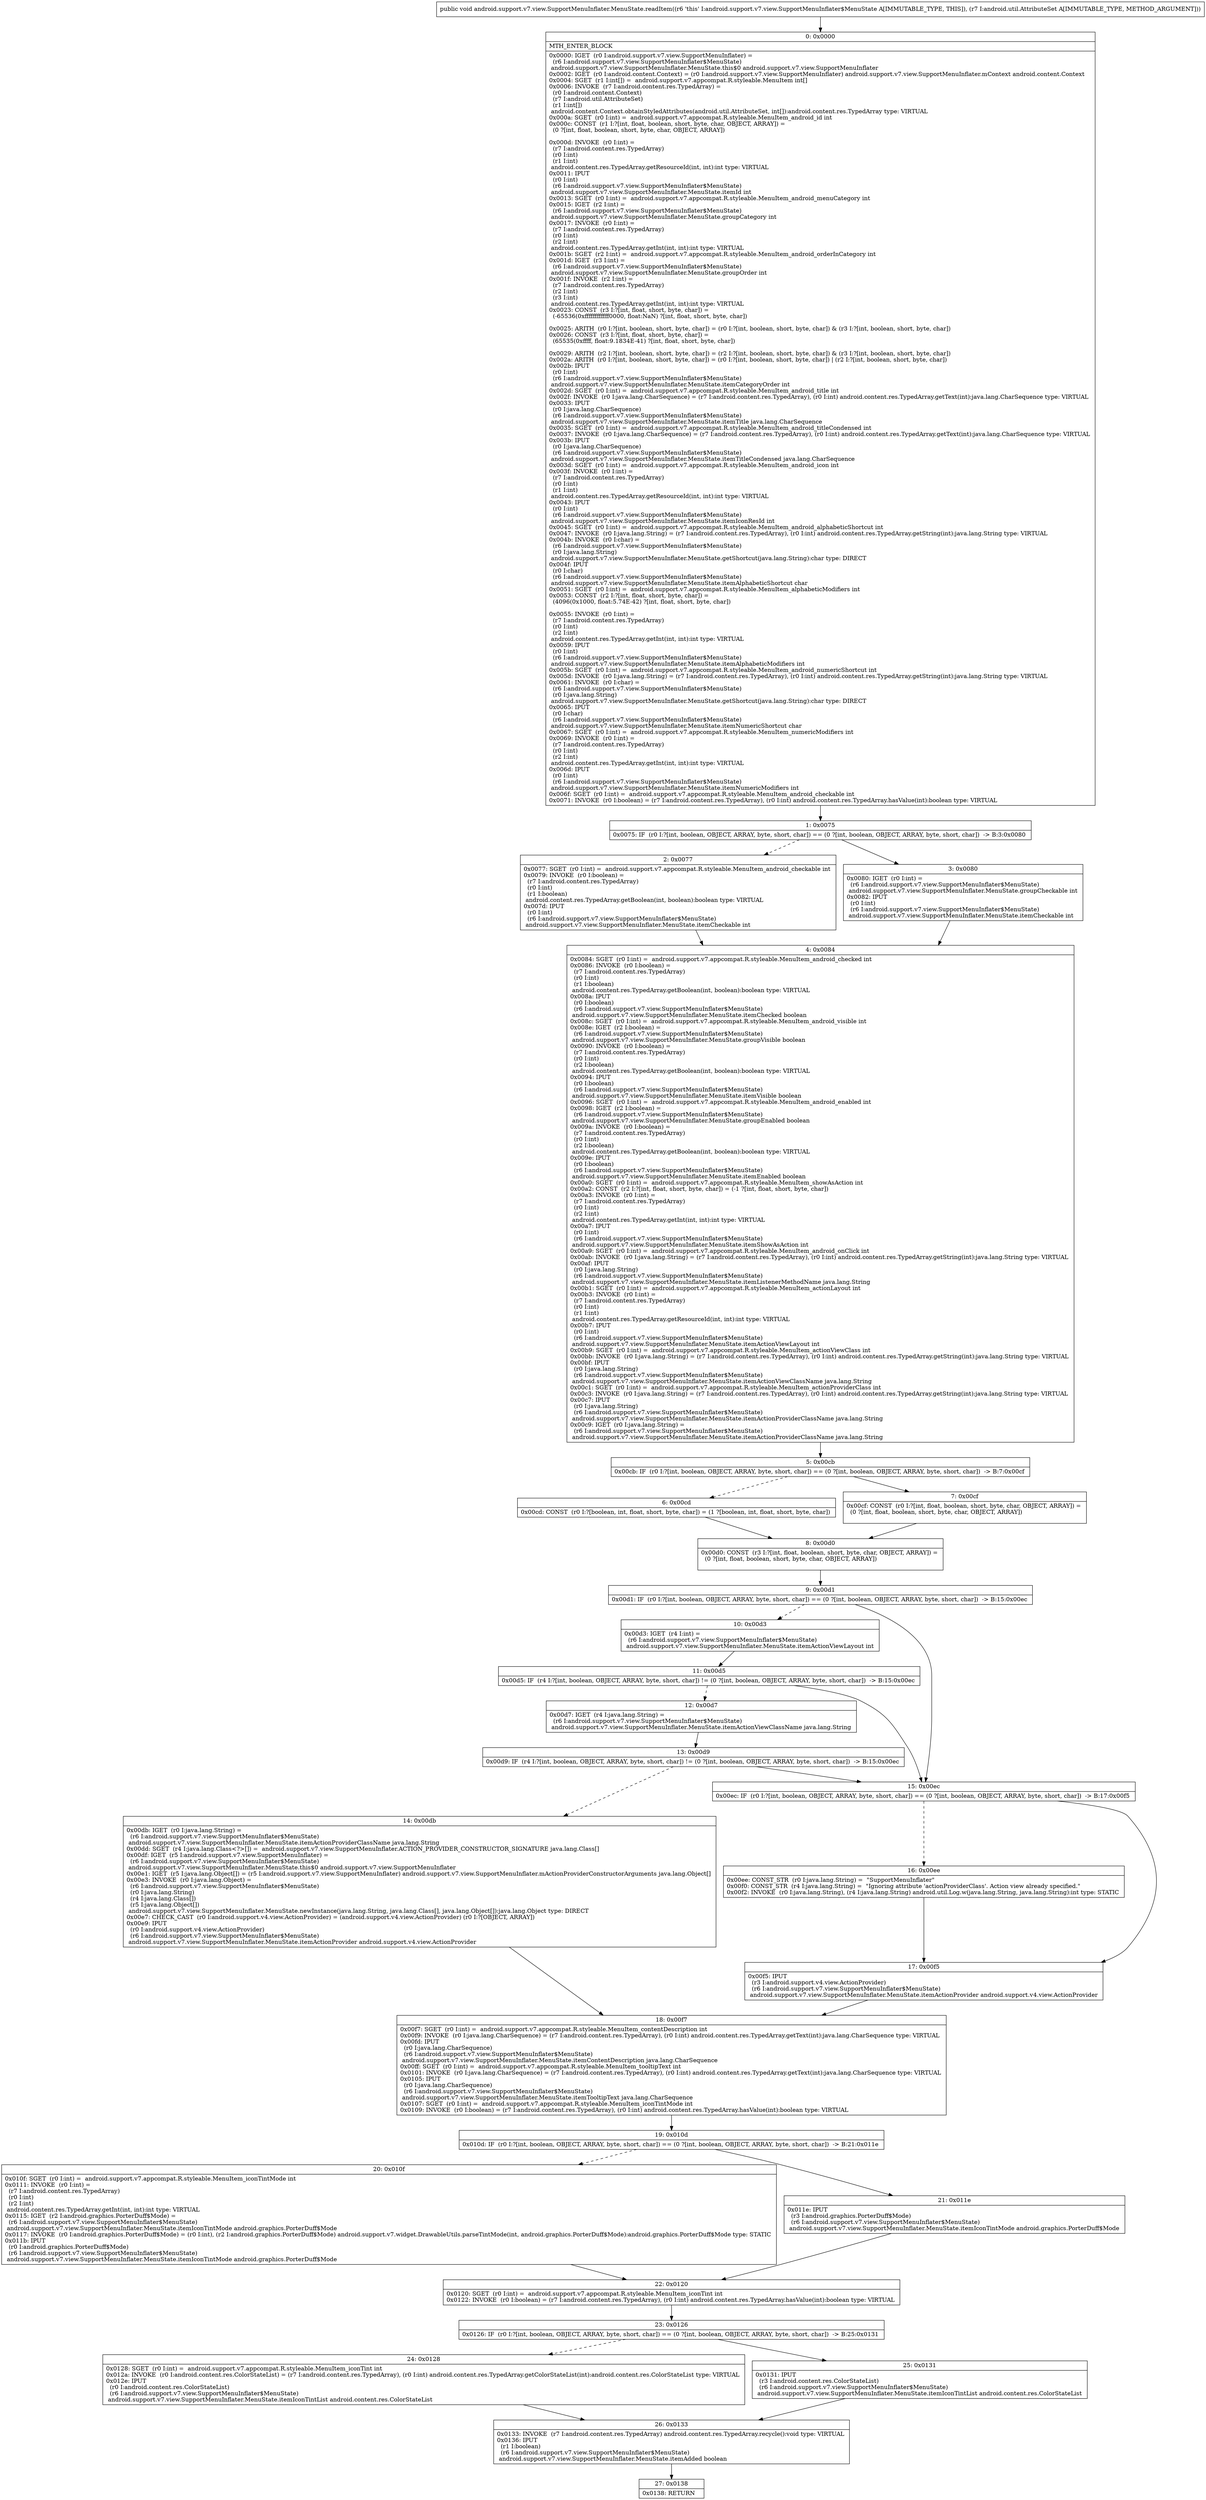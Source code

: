 digraph "CFG forandroid.support.v7.view.SupportMenuInflater.MenuState.readItem(Landroid\/util\/AttributeSet;)V" {
Node_0 [shape=record,label="{0\:\ 0x0000|MTH_ENTER_BLOCK\l|0x0000: IGET  (r0 I:android.support.v7.view.SupportMenuInflater) = \l  (r6 I:android.support.v7.view.SupportMenuInflater$MenuState)\l android.support.v7.view.SupportMenuInflater.MenuState.this$0 android.support.v7.view.SupportMenuInflater \l0x0002: IGET  (r0 I:android.content.Context) = (r0 I:android.support.v7.view.SupportMenuInflater) android.support.v7.view.SupportMenuInflater.mContext android.content.Context \l0x0004: SGET  (r1 I:int[]) =  android.support.v7.appcompat.R.styleable.MenuItem int[] \l0x0006: INVOKE  (r7 I:android.content.res.TypedArray) = \l  (r0 I:android.content.Context)\l  (r7 I:android.util.AttributeSet)\l  (r1 I:int[])\l android.content.Context.obtainStyledAttributes(android.util.AttributeSet, int[]):android.content.res.TypedArray type: VIRTUAL \l0x000a: SGET  (r0 I:int) =  android.support.v7.appcompat.R.styleable.MenuItem_android_id int \l0x000c: CONST  (r1 I:?[int, float, boolean, short, byte, char, OBJECT, ARRAY]) = \l  (0 ?[int, float, boolean, short, byte, char, OBJECT, ARRAY])\l \l0x000d: INVOKE  (r0 I:int) = \l  (r7 I:android.content.res.TypedArray)\l  (r0 I:int)\l  (r1 I:int)\l android.content.res.TypedArray.getResourceId(int, int):int type: VIRTUAL \l0x0011: IPUT  \l  (r0 I:int)\l  (r6 I:android.support.v7.view.SupportMenuInflater$MenuState)\l android.support.v7.view.SupportMenuInflater.MenuState.itemId int \l0x0013: SGET  (r0 I:int) =  android.support.v7.appcompat.R.styleable.MenuItem_android_menuCategory int \l0x0015: IGET  (r2 I:int) = \l  (r6 I:android.support.v7.view.SupportMenuInflater$MenuState)\l android.support.v7.view.SupportMenuInflater.MenuState.groupCategory int \l0x0017: INVOKE  (r0 I:int) = \l  (r7 I:android.content.res.TypedArray)\l  (r0 I:int)\l  (r2 I:int)\l android.content.res.TypedArray.getInt(int, int):int type: VIRTUAL \l0x001b: SGET  (r2 I:int) =  android.support.v7.appcompat.R.styleable.MenuItem_android_orderInCategory int \l0x001d: IGET  (r3 I:int) = \l  (r6 I:android.support.v7.view.SupportMenuInflater$MenuState)\l android.support.v7.view.SupportMenuInflater.MenuState.groupOrder int \l0x001f: INVOKE  (r2 I:int) = \l  (r7 I:android.content.res.TypedArray)\l  (r2 I:int)\l  (r3 I:int)\l android.content.res.TypedArray.getInt(int, int):int type: VIRTUAL \l0x0023: CONST  (r3 I:?[int, float, short, byte, char]) = \l  (\-65536(0xffffffffffff0000, float:NaN) ?[int, float, short, byte, char])\l \l0x0025: ARITH  (r0 I:?[int, boolean, short, byte, char]) = (r0 I:?[int, boolean, short, byte, char]) & (r3 I:?[int, boolean, short, byte, char]) \l0x0026: CONST  (r3 I:?[int, float, short, byte, char]) = \l  (65535(0xffff, float:9.1834E\-41) ?[int, float, short, byte, char])\l \l0x0029: ARITH  (r2 I:?[int, boolean, short, byte, char]) = (r2 I:?[int, boolean, short, byte, char]) & (r3 I:?[int, boolean, short, byte, char]) \l0x002a: ARITH  (r0 I:?[int, boolean, short, byte, char]) = (r0 I:?[int, boolean, short, byte, char]) \| (r2 I:?[int, boolean, short, byte, char]) \l0x002b: IPUT  \l  (r0 I:int)\l  (r6 I:android.support.v7.view.SupportMenuInflater$MenuState)\l android.support.v7.view.SupportMenuInflater.MenuState.itemCategoryOrder int \l0x002d: SGET  (r0 I:int) =  android.support.v7.appcompat.R.styleable.MenuItem_android_title int \l0x002f: INVOKE  (r0 I:java.lang.CharSequence) = (r7 I:android.content.res.TypedArray), (r0 I:int) android.content.res.TypedArray.getText(int):java.lang.CharSequence type: VIRTUAL \l0x0033: IPUT  \l  (r0 I:java.lang.CharSequence)\l  (r6 I:android.support.v7.view.SupportMenuInflater$MenuState)\l android.support.v7.view.SupportMenuInflater.MenuState.itemTitle java.lang.CharSequence \l0x0035: SGET  (r0 I:int) =  android.support.v7.appcompat.R.styleable.MenuItem_android_titleCondensed int \l0x0037: INVOKE  (r0 I:java.lang.CharSequence) = (r7 I:android.content.res.TypedArray), (r0 I:int) android.content.res.TypedArray.getText(int):java.lang.CharSequence type: VIRTUAL \l0x003b: IPUT  \l  (r0 I:java.lang.CharSequence)\l  (r6 I:android.support.v7.view.SupportMenuInflater$MenuState)\l android.support.v7.view.SupportMenuInflater.MenuState.itemTitleCondensed java.lang.CharSequence \l0x003d: SGET  (r0 I:int) =  android.support.v7.appcompat.R.styleable.MenuItem_android_icon int \l0x003f: INVOKE  (r0 I:int) = \l  (r7 I:android.content.res.TypedArray)\l  (r0 I:int)\l  (r1 I:int)\l android.content.res.TypedArray.getResourceId(int, int):int type: VIRTUAL \l0x0043: IPUT  \l  (r0 I:int)\l  (r6 I:android.support.v7.view.SupportMenuInflater$MenuState)\l android.support.v7.view.SupportMenuInflater.MenuState.itemIconResId int \l0x0045: SGET  (r0 I:int) =  android.support.v7.appcompat.R.styleable.MenuItem_android_alphabeticShortcut int \l0x0047: INVOKE  (r0 I:java.lang.String) = (r7 I:android.content.res.TypedArray), (r0 I:int) android.content.res.TypedArray.getString(int):java.lang.String type: VIRTUAL \l0x004b: INVOKE  (r0 I:char) = \l  (r6 I:android.support.v7.view.SupportMenuInflater$MenuState)\l  (r0 I:java.lang.String)\l android.support.v7.view.SupportMenuInflater.MenuState.getShortcut(java.lang.String):char type: DIRECT \l0x004f: IPUT  \l  (r0 I:char)\l  (r6 I:android.support.v7.view.SupportMenuInflater$MenuState)\l android.support.v7.view.SupportMenuInflater.MenuState.itemAlphabeticShortcut char \l0x0051: SGET  (r0 I:int) =  android.support.v7.appcompat.R.styleable.MenuItem_alphabeticModifiers int \l0x0053: CONST  (r2 I:?[int, float, short, byte, char]) = \l  (4096(0x1000, float:5.74E\-42) ?[int, float, short, byte, char])\l \l0x0055: INVOKE  (r0 I:int) = \l  (r7 I:android.content.res.TypedArray)\l  (r0 I:int)\l  (r2 I:int)\l android.content.res.TypedArray.getInt(int, int):int type: VIRTUAL \l0x0059: IPUT  \l  (r0 I:int)\l  (r6 I:android.support.v7.view.SupportMenuInflater$MenuState)\l android.support.v7.view.SupportMenuInflater.MenuState.itemAlphabeticModifiers int \l0x005b: SGET  (r0 I:int) =  android.support.v7.appcompat.R.styleable.MenuItem_android_numericShortcut int \l0x005d: INVOKE  (r0 I:java.lang.String) = (r7 I:android.content.res.TypedArray), (r0 I:int) android.content.res.TypedArray.getString(int):java.lang.String type: VIRTUAL \l0x0061: INVOKE  (r0 I:char) = \l  (r6 I:android.support.v7.view.SupportMenuInflater$MenuState)\l  (r0 I:java.lang.String)\l android.support.v7.view.SupportMenuInflater.MenuState.getShortcut(java.lang.String):char type: DIRECT \l0x0065: IPUT  \l  (r0 I:char)\l  (r6 I:android.support.v7.view.SupportMenuInflater$MenuState)\l android.support.v7.view.SupportMenuInflater.MenuState.itemNumericShortcut char \l0x0067: SGET  (r0 I:int) =  android.support.v7.appcompat.R.styleable.MenuItem_numericModifiers int \l0x0069: INVOKE  (r0 I:int) = \l  (r7 I:android.content.res.TypedArray)\l  (r0 I:int)\l  (r2 I:int)\l android.content.res.TypedArray.getInt(int, int):int type: VIRTUAL \l0x006d: IPUT  \l  (r0 I:int)\l  (r6 I:android.support.v7.view.SupportMenuInflater$MenuState)\l android.support.v7.view.SupportMenuInflater.MenuState.itemNumericModifiers int \l0x006f: SGET  (r0 I:int) =  android.support.v7.appcompat.R.styleable.MenuItem_android_checkable int \l0x0071: INVOKE  (r0 I:boolean) = (r7 I:android.content.res.TypedArray), (r0 I:int) android.content.res.TypedArray.hasValue(int):boolean type: VIRTUAL \l}"];
Node_1 [shape=record,label="{1\:\ 0x0075|0x0075: IF  (r0 I:?[int, boolean, OBJECT, ARRAY, byte, short, char]) == (0 ?[int, boolean, OBJECT, ARRAY, byte, short, char])  \-\> B:3:0x0080 \l}"];
Node_2 [shape=record,label="{2\:\ 0x0077|0x0077: SGET  (r0 I:int) =  android.support.v7.appcompat.R.styleable.MenuItem_android_checkable int \l0x0079: INVOKE  (r0 I:boolean) = \l  (r7 I:android.content.res.TypedArray)\l  (r0 I:int)\l  (r1 I:boolean)\l android.content.res.TypedArray.getBoolean(int, boolean):boolean type: VIRTUAL \l0x007d: IPUT  \l  (r0 I:int)\l  (r6 I:android.support.v7.view.SupportMenuInflater$MenuState)\l android.support.v7.view.SupportMenuInflater.MenuState.itemCheckable int \l}"];
Node_3 [shape=record,label="{3\:\ 0x0080|0x0080: IGET  (r0 I:int) = \l  (r6 I:android.support.v7.view.SupportMenuInflater$MenuState)\l android.support.v7.view.SupportMenuInflater.MenuState.groupCheckable int \l0x0082: IPUT  \l  (r0 I:int)\l  (r6 I:android.support.v7.view.SupportMenuInflater$MenuState)\l android.support.v7.view.SupportMenuInflater.MenuState.itemCheckable int \l}"];
Node_4 [shape=record,label="{4\:\ 0x0084|0x0084: SGET  (r0 I:int) =  android.support.v7.appcompat.R.styleable.MenuItem_android_checked int \l0x0086: INVOKE  (r0 I:boolean) = \l  (r7 I:android.content.res.TypedArray)\l  (r0 I:int)\l  (r1 I:boolean)\l android.content.res.TypedArray.getBoolean(int, boolean):boolean type: VIRTUAL \l0x008a: IPUT  \l  (r0 I:boolean)\l  (r6 I:android.support.v7.view.SupportMenuInflater$MenuState)\l android.support.v7.view.SupportMenuInflater.MenuState.itemChecked boolean \l0x008c: SGET  (r0 I:int) =  android.support.v7.appcompat.R.styleable.MenuItem_android_visible int \l0x008e: IGET  (r2 I:boolean) = \l  (r6 I:android.support.v7.view.SupportMenuInflater$MenuState)\l android.support.v7.view.SupportMenuInflater.MenuState.groupVisible boolean \l0x0090: INVOKE  (r0 I:boolean) = \l  (r7 I:android.content.res.TypedArray)\l  (r0 I:int)\l  (r2 I:boolean)\l android.content.res.TypedArray.getBoolean(int, boolean):boolean type: VIRTUAL \l0x0094: IPUT  \l  (r0 I:boolean)\l  (r6 I:android.support.v7.view.SupportMenuInflater$MenuState)\l android.support.v7.view.SupportMenuInflater.MenuState.itemVisible boolean \l0x0096: SGET  (r0 I:int) =  android.support.v7.appcompat.R.styleable.MenuItem_android_enabled int \l0x0098: IGET  (r2 I:boolean) = \l  (r6 I:android.support.v7.view.SupportMenuInflater$MenuState)\l android.support.v7.view.SupportMenuInflater.MenuState.groupEnabled boolean \l0x009a: INVOKE  (r0 I:boolean) = \l  (r7 I:android.content.res.TypedArray)\l  (r0 I:int)\l  (r2 I:boolean)\l android.content.res.TypedArray.getBoolean(int, boolean):boolean type: VIRTUAL \l0x009e: IPUT  \l  (r0 I:boolean)\l  (r6 I:android.support.v7.view.SupportMenuInflater$MenuState)\l android.support.v7.view.SupportMenuInflater.MenuState.itemEnabled boolean \l0x00a0: SGET  (r0 I:int) =  android.support.v7.appcompat.R.styleable.MenuItem_showAsAction int \l0x00a2: CONST  (r2 I:?[int, float, short, byte, char]) = (\-1 ?[int, float, short, byte, char]) \l0x00a3: INVOKE  (r0 I:int) = \l  (r7 I:android.content.res.TypedArray)\l  (r0 I:int)\l  (r2 I:int)\l android.content.res.TypedArray.getInt(int, int):int type: VIRTUAL \l0x00a7: IPUT  \l  (r0 I:int)\l  (r6 I:android.support.v7.view.SupportMenuInflater$MenuState)\l android.support.v7.view.SupportMenuInflater.MenuState.itemShowAsAction int \l0x00a9: SGET  (r0 I:int) =  android.support.v7.appcompat.R.styleable.MenuItem_android_onClick int \l0x00ab: INVOKE  (r0 I:java.lang.String) = (r7 I:android.content.res.TypedArray), (r0 I:int) android.content.res.TypedArray.getString(int):java.lang.String type: VIRTUAL \l0x00af: IPUT  \l  (r0 I:java.lang.String)\l  (r6 I:android.support.v7.view.SupportMenuInflater$MenuState)\l android.support.v7.view.SupportMenuInflater.MenuState.itemListenerMethodName java.lang.String \l0x00b1: SGET  (r0 I:int) =  android.support.v7.appcompat.R.styleable.MenuItem_actionLayout int \l0x00b3: INVOKE  (r0 I:int) = \l  (r7 I:android.content.res.TypedArray)\l  (r0 I:int)\l  (r1 I:int)\l android.content.res.TypedArray.getResourceId(int, int):int type: VIRTUAL \l0x00b7: IPUT  \l  (r0 I:int)\l  (r6 I:android.support.v7.view.SupportMenuInflater$MenuState)\l android.support.v7.view.SupportMenuInflater.MenuState.itemActionViewLayout int \l0x00b9: SGET  (r0 I:int) =  android.support.v7.appcompat.R.styleable.MenuItem_actionViewClass int \l0x00bb: INVOKE  (r0 I:java.lang.String) = (r7 I:android.content.res.TypedArray), (r0 I:int) android.content.res.TypedArray.getString(int):java.lang.String type: VIRTUAL \l0x00bf: IPUT  \l  (r0 I:java.lang.String)\l  (r6 I:android.support.v7.view.SupportMenuInflater$MenuState)\l android.support.v7.view.SupportMenuInflater.MenuState.itemActionViewClassName java.lang.String \l0x00c1: SGET  (r0 I:int) =  android.support.v7.appcompat.R.styleable.MenuItem_actionProviderClass int \l0x00c3: INVOKE  (r0 I:java.lang.String) = (r7 I:android.content.res.TypedArray), (r0 I:int) android.content.res.TypedArray.getString(int):java.lang.String type: VIRTUAL \l0x00c7: IPUT  \l  (r0 I:java.lang.String)\l  (r6 I:android.support.v7.view.SupportMenuInflater$MenuState)\l android.support.v7.view.SupportMenuInflater.MenuState.itemActionProviderClassName java.lang.String \l0x00c9: IGET  (r0 I:java.lang.String) = \l  (r6 I:android.support.v7.view.SupportMenuInflater$MenuState)\l android.support.v7.view.SupportMenuInflater.MenuState.itemActionProviderClassName java.lang.String \l}"];
Node_5 [shape=record,label="{5\:\ 0x00cb|0x00cb: IF  (r0 I:?[int, boolean, OBJECT, ARRAY, byte, short, char]) == (0 ?[int, boolean, OBJECT, ARRAY, byte, short, char])  \-\> B:7:0x00cf \l}"];
Node_6 [shape=record,label="{6\:\ 0x00cd|0x00cd: CONST  (r0 I:?[boolean, int, float, short, byte, char]) = (1 ?[boolean, int, float, short, byte, char]) \l}"];
Node_7 [shape=record,label="{7\:\ 0x00cf|0x00cf: CONST  (r0 I:?[int, float, boolean, short, byte, char, OBJECT, ARRAY]) = \l  (0 ?[int, float, boolean, short, byte, char, OBJECT, ARRAY])\l \l}"];
Node_8 [shape=record,label="{8\:\ 0x00d0|0x00d0: CONST  (r3 I:?[int, float, boolean, short, byte, char, OBJECT, ARRAY]) = \l  (0 ?[int, float, boolean, short, byte, char, OBJECT, ARRAY])\l \l}"];
Node_9 [shape=record,label="{9\:\ 0x00d1|0x00d1: IF  (r0 I:?[int, boolean, OBJECT, ARRAY, byte, short, char]) == (0 ?[int, boolean, OBJECT, ARRAY, byte, short, char])  \-\> B:15:0x00ec \l}"];
Node_10 [shape=record,label="{10\:\ 0x00d3|0x00d3: IGET  (r4 I:int) = \l  (r6 I:android.support.v7.view.SupportMenuInflater$MenuState)\l android.support.v7.view.SupportMenuInflater.MenuState.itemActionViewLayout int \l}"];
Node_11 [shape=record,label="{11\:\ 0x00d5|0x00d5: IF  (r4 I:?[int, boolean, OBJECT, ARRAY, byte, short, char]) != (0 ?[int, boolean, OBJECT, ARRAY, byte, short, char])  \-\> B:15:0x00ec \l}"];
Node_12 [shape=record,label="{12\:\ 0x00d7|0x00d7: IGET  (r4 I:java.lang.String) = \l  (r6 I:android.support.v7.view.SupportMenuInflater$MenuState)\l android.support.v7.view.SupportMenuInflater.MenuState.itemActionViewClassName java.lang.String \l}"];
Node_13 [shape=record,label="{13\:\ 0x00d9|0x00d9: IF  (r4 I:?[int, boolean, OBJECT, ARRAY, byte, short, char]) != (0 ?[int, boolean, OBJECT, ARRAY, byte, short, char])  \-\> B:15:0x00ec \l}"];
Node_14 [shape=record,label="{14\:\ 0x00db|0x00db: IGET  (r0 I:java.lang.String) = \l  (r6 I:android.support.v7.view.SupportMenuInflater$MenuState)\l android.support.v7.view.SupportMenuInflater.MenuState.itemActionProviderClassName java.lang.String \l0x00dd: SGET  (r4 I:java.lang.Class\<?\>[]) =  android.support.v7.view.SupportMenuInflater.ACTION_PROVIDER_CONSTRUCTOR_SIGNATURE java.lang.Class[] \l0x00df: IGET  (r5 I:android.support.v7.view.SupportMenuInflater) = \l  (r6 I:android.support.v7.view.SupportMenuInflater$MenuState)\l android.support.v7.view.SupportMenuInflater.MenuState.this$0 android.support.v7.view.SupportMenuInflater \l0x00e1: IGET  (r5 I:java.lang.Object[]) = (r5 I:android.support.v7.view.SupportMenuInflater) android.support.v7.view.SupportMenuInflater.mActionProviderConstructorArguments java.lang.Object[] \l0x00e3: INVOKE  (r0 I:java.lang.Object) = \l  (r6 I:android.support.v7.view.SupportMenuInflater$MenuState)\l  (r0 I:java.lang.String)\l  (r4 I:java.lang.Class[])\l  (r5 I:java.lang.Object[])\l android.support.v7.view.SupportMenuInflater.MenuState.newInstance(java.lang.String, java.lang.Class[], java.lang.Object[]):java.lang.Object type: DIRECT \l0x00e7: CHECK_CAST  (r0 I:android.support.v4.view.ActionProvider) = (android.support.v4.view.ActionProvider) (r0 I:?[OBJECT, ARRAY]) \l0x00e9: IPUT  \l  (r0 I:android.support.v4.view.ActionProvider)\l  (r6 I:android.support.v7.view.SupportMenuInflater$MenuState)\l android.support.v7.view.SupportMenuInflater.MenuState.itemActionProvider android.support.v4.view.ActionProvider \l}"];
Node_15 [shape=record,label="{15\:\ 0x00ec|0x00ec: IF  (r0 I:?[int, boolean, OBJECT, ARRAY, byte, short, char]) == (0 ?[int, boolean, OBJECT, ARRAY, byte, short, char])  \-\> B:17:0x00f5 \l}"];
Node_16 [shape=record,label="{16\:\ 0x00ee|0x00ee: CONST_STR  (r0 I:java.lang.String) =  \"SupportMenuInflater\" \l0x00f0: CONST_STR  (r4 I:java.lang.String) =  \"Ignoring attribute 'actionProviderClass'. Action view already specified.\" \l0x00f2: INVOKE  (r0 I:java.lang.String), (r4 I:java.lang.String) android.util.Log.w(java.lang.String, java.lang.String):int type: STATIC \l}"];
Node_17 [shape=record,label="{17\:\ 0x00f5|0x00f5: IPUT  \l  (r3 I:android.support.v4.view.ActionProvider)\l  (r6 I:android.support.v7.view.SupportMenuInflater$MenuState)\l android.support.v7.view.SupportMenuInflater.MenuState.itemActionProvider android.support.v4.view.ActionProvider \l}"];
Node_18 [shape=record,label="{18\:\ 0x00f7|0x00f7: SGET  (r0 I:int) =  android.support.v7.appcompat.R.styleable.MenuItem_contentDescription int \l0x00f9: INVOKE  (r0 I:java.lang.CharSequence) = (r7 I:android.content.res.TypedArray), (r0 I:int) android.content.res.TypedArray.getText(int):java.lang.CharSequence type: VIRTUAL \l0x00fd: IPUT  \l  (r0 I:java.lang.CharSequence)\l  (r6 I:android.support.v7.view.SupportMenuInflater$MenuState)\l android.support.v7.view.SupportMenuInflater.MenuState.itemContentDescription java.lang.CharSequence \l0x00ff: SGET  (r0 I:int) =  android.support.v7.appcompat.R.styleable.MenuItem_tooltipText int \l0x0101: INVOKE  (r0 I:java.lang.CharSequence) = (r7 I:android.content.res.TypedArray), (r0 I:int) android.content.res.TypedArray.getText(int):java.lang.CharSequence type: VIRTUAL \l0x0105: IPUT  \l  (r0 I:java.lang.CharSequence)\l  (r6 I:android.support.v7.view.SupportMenuInflater$MenuState)\l android.support.v7.view.SupportMenuInflater.MenuState.itemTooltipText java.lang.CharSequence \l0x0107: SGET  (r0 I:int) =  android.support.v7.appcompat.R.styleable.MenuItem_iconTintMode int \l0x0109: INVOKE  (r0 I:boolean) = (r7 I:android.content.res.TypedArray), (r0 I:int) android.content.res.TypedArray.hasValue(int):boolean type: VIRTUAL \l}"];
Node_19 [shape=record,label="{19\:\ 0x010d|0x010d: IF  (r0 I:?[int, boolean, OBJECT, ARRAY, byte, short, char]) == (0 ?[int, boolean, OBJECT, ARRAY, byte, short, char])  \-\> B:21:0x011e \l}"];
Node_20 [shape=record,label="{20\:\ 0x010f|0x010f: SGET  (r0 I:int) =  android.support.v7.appcompat.R.styleable.MenuItem_iconTintMode int \l0x0111: INVOKE  (r0 I:int) = \l  (r7 I:android.content.res.TypedArray)\l  (r0 I:int)\l  (r2 I:int)\l android.content.res.TypedArray.getInt(int, int):int type: VIRTUAL \l0x0115: IGET  (r2 I:android.graphics.PorterDuff$Mode) = \l  (r6 I:android.support.v7.view.SupportMenuInflater$MenuState)\l android.support.v7.view.SupportMenuInflater.MenuState.itemIconTintMode android.graphics.PorterDuff$Mode \l0x0117: INVOKE  (r0 I:android.graphics.PorterDuff$Mode) = (r0 I:int), (r2 I:android.graphics.PorterDuff$Mode) android.support.v7.widget.DrawableUtils.parseTintMode(int, android.graphics.PorterDuff$Mode):android.graphics.PorterDuff$Mode type: STATIC \l0x011b: IPUT  \l  (r0 I:android.graphics.PorterDuff$Mode)\l  (r6 I:android.support.v7.view.SupportMenuInflater$MenuState)\l android.support.v7.view.SupportMenuInflater.MenuState.itemIconTintMode android.graphics.PorterDuff$Mode \l}"];
Node_21 [shape=record,label="{21\:\ 0x011e|0x011e: IPUT  \l  (r3 I:android.graphics.PorterDuff$Mode)\l  (r6 I:android.support.v7.view.SupportMenuInflater$MenuState)\l android.support.v7.view.SupportMenuInflater.MenuState.itemIconTintMode android.graphics.PorterDuff$Mode \l}"];
Node_22 [shape=record,label="{22\:\ 0x0120|0x0120: SGET  (r0 I:int) =  android.support.v7.appcompat.R.styleable.MenuItem_iconTint int \l0x0122: INVOKE  (r0 I:boolean) = (r7 I:android.content.res.TypedArray), (r0 I:int) android.content.res.TypedArray.hasValue(int):boolean type: VIRTUAL \l}"];
Node_23 [shape=record,label="{23\:\ 0x0126|0x0126: IF  (r0 I:?[int, boolean, OBJECT, ARRAY, byte, short, char]) == (0 ?[int, boolean, OBJECT, ARRAY, byte, short, char])  \-\> B:25:0x0131 \l}"];
Node_24 [shape=record,label="{24\:\ 0x0128|0x0128: SGET  (r0 I:int) =  android.support.v7.appcompat.R.styleable.MenuItem_iconTint int \l0x012a: INVOKE  (r0 I:android.content.res.ColorStateList) = (r7 I:android.content.res.TypedArray), (r0 I:int) android.content.res.TypedArray.getColorStateList(int):android.content.res.ColorStateList type: VIRTUAL \l0x012e: IPUT  \l  (r0 I:android.content.res.ColorStateList)\l  (r6 I:android.support.v7.view.SupportMenuInflater$MenuState)\l android.support.v7.view.SupportMenuInflater.MenuState.itemIconTintList android.content.res.ColorStateList \l}"];
Node_25 [shape=record,label="{25\:\ 0x0131|0x0131: IPUT  \l  (r3 I:android.content.res.ColorStateList)\l  (r6 I:android.support.v7.view.SupportMenuInflater$MenuState)\l android.support.v7.view.SupportMenuInflater.MenuState.itemIconTintList android.content.res.ColorStateList \l}"];
Node_26 [shape=record,label="{26\:\ 0x0133|0x0133: INVOKE  (r7 I:android.content.res.TypedArray) android.content.res.TypedArray.recycle():void type: VIRTUAL \l0x0136: IPUT  \l  (r1 I:boolean)\l  (r6 I:android.support.v7.view.SupportMenuInflater$MenuState)\l android.support.v7.view.SupportMenuInflater.MenuState.itemAdded boolean \l}"];
Node_27 [shape=record,label="{27\:\ 0x0138|0x0138: RETURN   \l}"];
MethodNode[shape=record,label="{public void android.support.v7.view.SupportMenuInflater.MenuState.readItem((r6 'this' I:android.support.v7.view.SupportMenuInflater$MenuState A[IMMUTABLE_TYPE, THIS]), (r7 I:android.util.AttributeSet A[IMMUTABLE_TYPE, METHOD_ARGUMENT])) }"];
MethodNode -> Node_0;
Node_0 -> Node_1;
Node_1 -> Node_2[style=dashed];
Node_1 -> Node_3;
Node_2 -> Node_4;
Node_3 -> Node_4;
Node_4 -> Node_5;
Node_5 -> Node_6[style=dashed];
Node_5 -> Node_7;
Node_6 -> Node_8;
Node_7 -> Node_8;
Node_8 -> Node_9;
Node_9 -> Node_10[style=dashed];
Node_9 -> Node_15;
Node_10 -> Node_11;
Node_11 -> Node_12[style=dashed];
Node_11 -> Node_15;
Node_12 -> Node_13;
Node_13 -> Node_14[style=dashed];
Node_13 -> Node_15;
Node_14 -> Node_18;
Node_15 -> Node_16[style=dashed];
Node_15 -> Node_17;
Node_16 -> Node_17;
Node_17 -> Node_18;
Node_18 -> Node_19;
Node_19 -> Node_20[style=dashed];
Node_19 -> Node_21;
Node_20 -> Node_22;
Node_21 -> Node_22;
Node_22 -> Node_23;
Node_23 -> Node_24[style=dashed];
Node_23 -> Node_25;
Node_24 -> Node_26;
Node_25 -> Node_26;
Node_26 -> Node_27;
}

